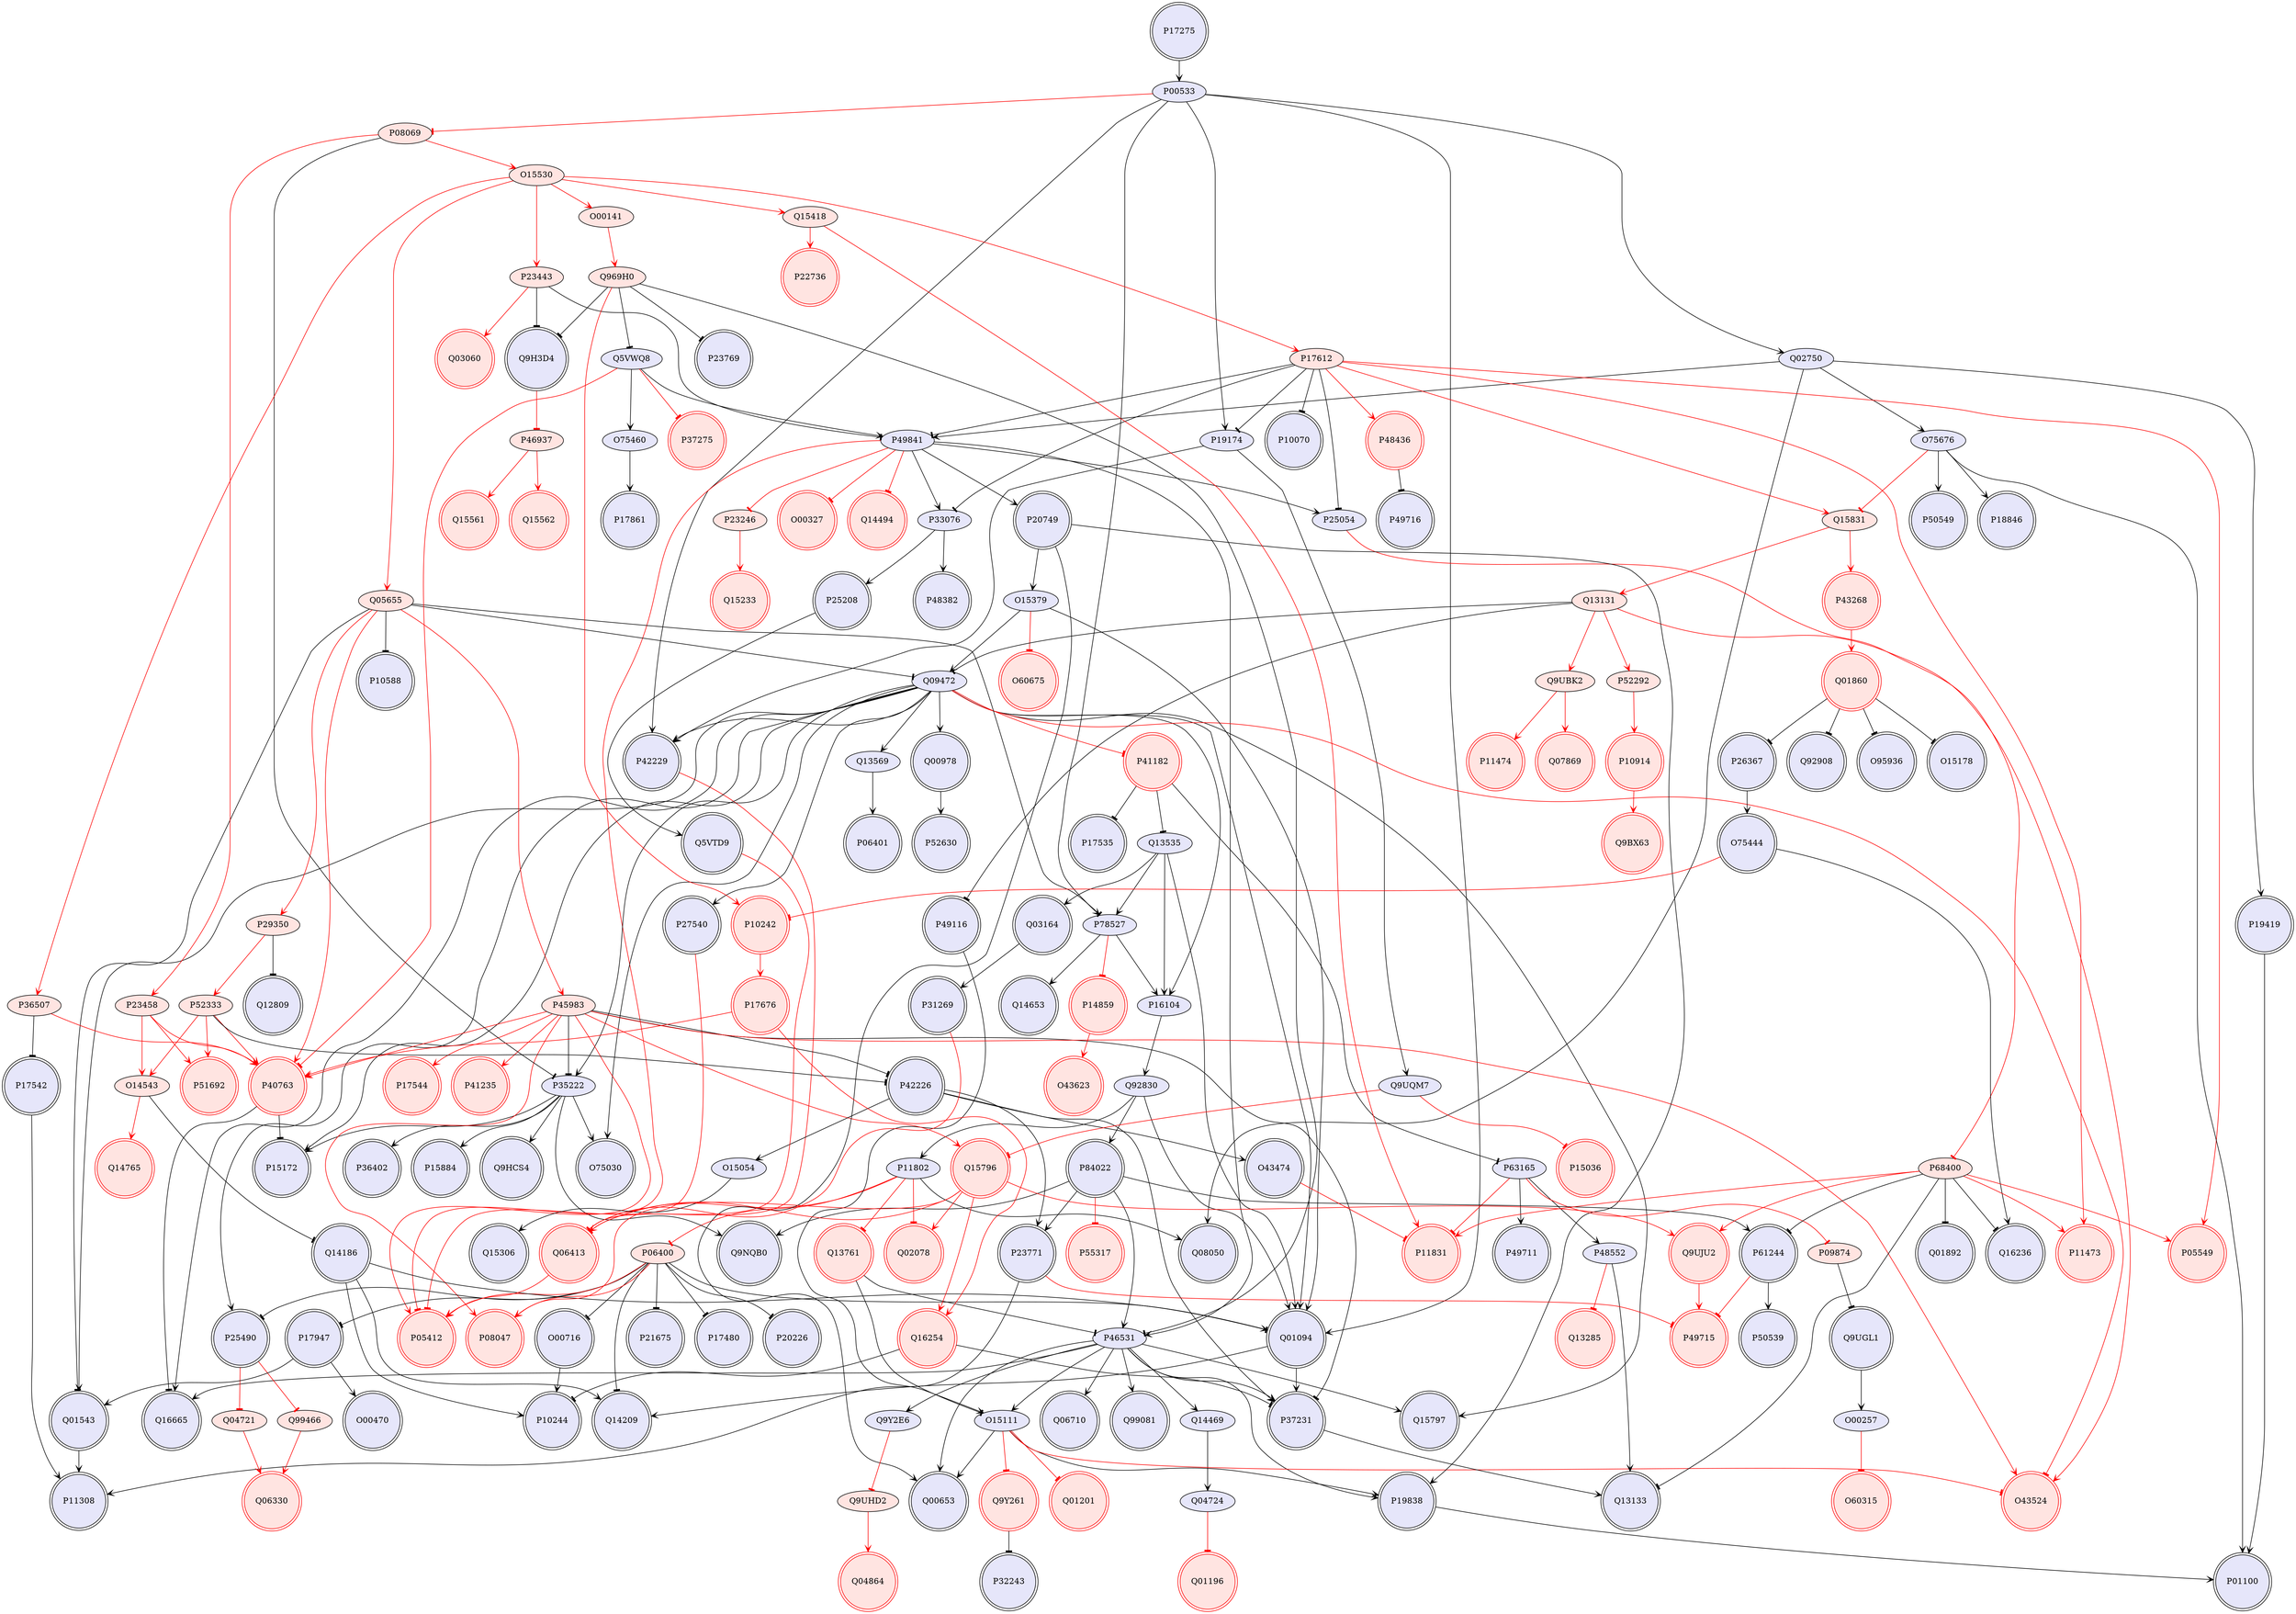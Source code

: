 digraph {

P00533->P19174 [penwidth=1, color=black, arrowhead="vee"]
P00533->Q02750 [penwidth=1, color=black, arrowhead="vee"]
P00533->Q01094 [penwidth=1, color=black, arrowhead="vee"]
P00533->P42229 [penwidth=1, color=black, arrowhead="vee"]
P00533->P78527 [penwidth=1, color=black, arrowhead="vee"]
P17275->P00533 [penwidth=1, color=black, arrowhead="vee"]
P17612->P25054 [penwidth=1, color=black, arrowhead="tee"]
P17612->P10070 [penwidth=1, color=black, arrowhead="tee"]
P17612->P19174 [penwidth=1, color=black, arrowhead="tee"]
P17612->P49841 [penwidth=1, color=black, arrowhead="tee"]
P17612->P33076 [penwidth=1, color=black, arrowhead="tee"]
P46531->Q14469 [penwidth=1, color=black, arrowhead="vee"]
Q14469->Q04724 [penwidth=1, color=black, arrowhead="vee"]
O75460->P17861 [penwidth=1, color=black, arrowhead="vee"]
Q02750->Q08050 [penwidth=1, color=black, arrowhead="vee"]
P11802->Q08050 [penwidth=1, color=black, arrowhead="vee"]
O15111->Q00653 [penwidth=1, color=black, arrowhead="vee"]
P49116->O15111 [penwidth=1, color=black, arrowhead="vee"]
O15111->P19838 [penwidth=1, color=black, arrowhead="vee"]
P46531->O15111 [penwidth=1, color=black, arrowhead="vee"]
Q09472->P16104 [penwidth=1, color=black, arrowhead="vee"]
Q13535->P16104 [penwidth=1, color=black, arrowhead="vee"]
P78527->P16104 [penwidth=1, color=black, arrowhead="vee"]
P16104->Q92830 [penwidth=1, color=black, arrowhead="vee"]
Q09472->P35222 [penwidth=1, color=black, arrowhead="vee"]
Q09472->Q15797 [penwidth=1, color=black, arrowhead="vee"]
Q09472->P27540 [penwidth=1, color=black, arrowhead="vee"]
Q09472->P25490 [penwidth=1, color=black, arrowhead="vee"]
O15379->Q09472 [penwidth=1, color=black, arrowhead="vee"]
Q09472->P15172 [penwidth=1, color=black, arrowhead="vee"]
Q09472->Q01543 [penwidth=1, color=black, arrowhead="vee"]
Q09472->Q01094 [penwidth=1, color=black, arrowhead="vee"]
Q09472->O75030 [penwidth=1, color=black, arrowhead="vee"]
Q09472->P42229 [penwidth=1, color=black, arrowhead="vee"]
Q09472->Q16665 [penwidth=1, color=black, arrowhead="vee"]
Q05655->Q09472 [penwidth=1, color=black, arrowhead="tee"]
Q09472->Q13569 [penwidth=1, color=black, arrowhead="vee"]
Q13131->Q09472 [penwidth=1, color=black, arrowhead="tee"]
Q09472->Q00978 [penwidth=1, color=black, arrowhead="vee"]
P36507->P17542 [penwidth=1, color=black, arrowhead="tee"]
P35222->Q9NQB0 [penwidth=1, color=black, arrowhead="vee"]
P35222->P15172 [penwidth=1, color=black, arrowhead="vee"]
P45983->P35222 [penwidth=1, color=black, arrowhead="tee"]
P35222->O75030 [penwidth=1, color=black, arrowhead="vee"]
P35222->P36402 [penwidth=1, color=black, arrowhead="vee"]
P08069->P35222 [penwidth=1, color=black, arrowhead="tee"]
P35222->P15884 [penwidth=1, color=black, arrowhead="vee"]
P35222->Q9HCS4 [penwidth=1, color=black, arrowhead="vee"]
P20749->Q00653 [penwidth=1, color=black, arrowhead="vee"]
P40763->P15172 [penwidth=1, color=black, arrowhead="tee"]
P40763->Q16665 [penwidth=1, color=black, arrowhead="tee"]
P46531->Q15797 [penwidth=1, color=black, arrowhead="vee"]
O00716->P10244 [penwidth=1, color=black, arrowhead="vee"]
Q16254->P10244 [penwidth=1, color=black, arrowhead="tee"]
Q13131->P49116 [penwidth=1, color=black, arrowhead="tee"]
Q9Y261->P32243 [penwidth=1, color=black, arrowhead="tee"]
P20749->P19838 [penwidth=1, color=black, arrowhead="vee"]
P46531->P19838 [penwidth=1, color=black, arrowhead="vee"]
P19838->P01100 [penwidth=1, color=black, arrowhead="vee"]
P63165->P49711 [penwidth=1, color=black, arrowhead="vee"]
Q5VWQ8->O75460 [penwidth=1, color=black, arrowhead="vee"]
P06400->P25490 [penwidth=1, color=black, arrowhead="tee"]
P49841->P25054 [penwidth=1, color=black, arrowhead="vee"]
P45983->P37231 [penwidth=1, color=black, arrowhead="tee"]
P37231->Q13133 [penwidth=1, color=black, arrowhead="vee"]
P63165->P48552 [penwidth=1, color=black, arrowhead="vee"]
P48552->Q13133 [penwidth=1, color=black, arrowhead="vee"]
Q00978->P52630 [penwidth=1, color=black, arrowhead="vee"]
P06400->O00716 [penwidth=1, color=black, arrowhead="tee"]
O14543->Q14186 [penwidth=1, color=black, arrowhead="tee"]
Q01094->Q14209 [penwidth=1, color=black, arrowhead="vee"]
P06400->Q14209 [penwidth=1, color=black, arrowhead="tee"]
Q14186->Q14209 [penwidth=1, color=black, arrowhead="vee"]
P29350->Q12809 [penwidth=1, color=black, arrowhead="tee"]
O75676->P18846 [penwidth=1, color=black, arrowhead="vee"]
Q02750->O75676 [penwidth=1, color=black, arrowhead="vee"]
O75676->P01100 [penwidth=1, color=black, arrowhead="vee"]
O75676->P50549 [penwidth=1, color=black, arrowhead="vee"]
P84022->Q9NQB0 [penwidth=1, color=black, arrowhead="vee"]
P06400->P20226 [penwidth=1, color=black, arrowhead="tee"]
P20749->O15379 [penwidth=1, color=black, arrowhead="vee"]
O15379->Q01094 [penwidth=1, color=black, arrowhead="vee"]
P78527->Q14653 [penwidth=1, color=black, arrowhead="vee"]
P23443->Q9H3D4 [penwidth=1, color=black, arrowhead="tee"]
Q969H0->Q9H3D4 [penwidth=1, color=black, arrowhead="tee"]
P45983->P42226 [penwidth=1, color=black, arrowhead="tee"]
Q13535->Q01094 [penwidth=1, color=black, arrowhead="vee"]
Q13535->P78527 [penwidth=1, color=black, arrowhead="vee"]
Q13535->Q03164 [penwidth=1, color=black, arrowhead="vee"]
P41182->Q13535 [penwidth=1, color=black, arrowhead="tee"]
O75444->Q16236 [penwidth=1, color=black, arrowhead="vee"]
P26367->O75444 [penwidth=1, color=black, arrowhead="vee"]
P42226->P23771 [penwidth=1, color=black, arrowhead="vee"]
P84022->P23771 [penwidth=1, color=black, arrowhead="vee"]
P68400->P61244 [penwidth=1, color=black, arrowhead="tee"]
P84022->P61244 [penwidth=1, color=black, arrowhead="vee"]
P61244->P50539 [penwidth=1, color=black, arrowhead="vee"]
P19174->Q9UQM7 [penwidth=1, color=black, arrowhead="vee"]
P52333->P42226 [penwidth=1, color=black, arrowhead="tee"]
Q05655->Q01543 [penwidth=1, color=black, arrowhead="tee"]
P19174->P42229 [penwidth=1, color=black, arrowhead="vee"]
P33076->P25208 [penwidth=1, color=black, arrowhead="vee"]
P68400->Q16236 [penwidth=1, color=black, arrowhead="tee"]
P68400->Q13133 [penwidth=1, color=black, arrowhead="tee"]
P68400->Q01892 [penwidth=1, color=black, arrowhead="tee"]
P49841->P20749 [penwidth=1, color=black, arrowhead="vee"]
Q02750->P49841 [penwidth=1, color=black, arrowhead="vee"]
Q02750->P19419 [penwidth=1, color=black, arrowhead="vee"]
P06400->Q01094 [penwidth=1, color=black, arrowhead="tee"]
Q92830->Q01094 [penwidth=1, color=black, arrowhead="vee"]
Q14186->Q01094 [penwidth=1, color=black, arrowhead="vee"]
P46531->Q06710 [penwidth=1, color=black, arrowhead="vee"]
Q13761->P46531 [penwidth=1, color=black, arrowhead="tee"]
Q969H0->P46531 [penwidth=1, color=black, arrowhead="tee"]
P46531->Q16665 [penwidth=1, color=black, arrowhead="vee"]
P84022->P46531 [penwidth=1, color=black, arrowhead="vee"]
P49841->P46531 [penwidth=1, color=black, arrowhead="vee"]
P46531->Q9Y2E6 [penwidth=1, color=black, arrowhead="vee"]
P23443->P49841 [penwidth=1, color=black, arrowhead="tee"]
P06400->P17947 [penwidth=1, color=black, arrowhead="tee"]
P06400->P21675 [penwidth=1, color=black, arrowhead="tee"]
P06400->P17480 [penwidth=1, color=black, arrowhead="tee"]
Q969H0->Q5VWQ8 [penwidth=1, color=black, arrowhead="tee"]
Q969H0->P23769 [penwidth=1, color=black, arrowhead="tee"]
Q13569->P06401 [penwidth=1, color=black, arrowhead="vee"]
Q05655->P78527 [penwidth=1, color=black, arrowhead="tee"]
Q92830->P84022 [penwidth=1, color=black, arrowhead="vee"]
Q03164->P31269 [penwidth=1, color=black, arrowhead="vee"]
P09874->Q9UGL1 [penwidth=1, color=black, arrowhead="tee"]
Q05655->P10588 [penwidth=1, color=black, arrowhead="tee"]
P41182->P17535 [penwidth=1, color=black, arrowhead="tee"]
P19419->P01100 [penwidth=1, color=black, arrowhead="vee"]
Q5VWQ8->P49841 [penwidth=1, color=black, arrowhead="vee"]
P49841->P33076 [penwidth=1, color=black, arrowhead="vee"]
Q9UGL1->O00257 [penwidth=1, color=black, arrowhead="vee"]
Q92830->P11802 [penwidth=1, color=black, arrowhead="vee"]
P33076->P48382 [penwidth=1, color=black, arrowhead="vee"]
P23771->P11308 [penwidth=1, color=black, arrowhead="vee"]
Q01094->P37231 [penwidth=1, color=black, arrowhead="vee"]
Q01860->Q92908 [penwidth=1, color=black, arrowhead="tee"]
P17542->P11308 [penwidth=1, color=black, arrowhead="vee"]
Q01860->O95936 [penwidth=1, color=black, arrowhead="tee"]
Q01860->P26367 [penwidth=1, color=black, arrowhead="tee"]
Q01860->O15178 [penwidth=1, color=black, arrowhead="tee"]
P17947->Q01543 [penwidth=1, color=black, arrowhead="vee"]
Q01543->P11308 [penwidth=1, color=black, arrowhead="vee"]
P25208->Q5VTD9 [penwidth=1, color=black, arrowhead="vee"]
Q13761->O15111 [penwidth=1, color=black, arrowhead="tee"]
O15054->Q15306 [penwidth=1, color=black, arrowhead="vee"]
P46531->Q99081 [penwidth=1, color=black, arrowhead="vee"]
P17947->O00470 [penwidth=1, color=black, arrowhead="vee"]
Q16254->P37231 [penwidth=1, color=black, arrowhead="tee"]
P48436->P49716 [penwidth=1, color=black, arrowhead="tee"]
P46531->Q00653 [penwidth=1, color=black, arrowhead="vee"]
P42226->P37231 [penwidth=1, color=black, arrowhead="vee"]
P46531->P37231 [penwidth=1, color=black, arrowhead="vee"]
Q14186->P10244 [penwidth=1, color=black, arrowhead="vee"]
P42226->O15054 [penwidth=1, color=black, arrowhead="vee"]
P42226->O43474 [penwidth=1, color=black, arrowhead="vee"]
P41182->P63165 [penwidth=1, color=black, arrowhead="tee"]
P00533->P08069 [penwidth=1, color=red, arrowhead="tee"]
P17612->Q15831 [penwidth=1, color=red, arrowhead="vee"]
O15530->P17612 [penwidth=1, color=red, arrowhead="vee"]
P17612->P48436 [penwidth=1, color=red, arrowhead="vee"]
P17612->P11473 [penwidth=1, color=red, arrowhead="vee"]
P17612->P05549 [penwidth=1, color=red, arrowhead="vee"]
O15111->Q01201 [penwidth=1, color=red, arrowhead="tee"]
O15111->O43524 [penwidth=1, color=red, arrowhead="tee"]
O15111->Q9Y261 [penwidth=1, color=red, arrowhead="tee"]
P78527->P14859 [penwidth=1, color=red, arrowhead="tee"]
Q09472->O43524 [penwidth=1, color=red, arrowhead="tee"]
Q09472->P41182 [penwidth=1, color=red, arrowhead="tee"]
P49841->O00327 [penwidth=1, color=red, arrowhead="tee"]
P36507->P40763 [penwidth=1, color=red, arrowhead="vee"]
O15530->P36507 [penwidth=1, color=red, arrowhead="vee"]
Q15796->Q9UJU2 [penwidth=1, color=red, arrowhead="vee"]
P45983->Q15796 [penwidth=1, color=red, arrowhead="vee"]
Q9UQM7->Q15796 [penwidth=1, color=red, arrowhead="tee"]
Q15796->Q02078 [penwidth=1, color=red, arrowhead="vee"]
Q15796->P08047 [penwidth=1, color=red, arrowhead="vee"]
Q15796->Q16254 [penwidth=1, color=red, arrowhead="vee"]
Q15796->Q06413 [penwidth=1, color=red, arrowhead="vee"]
P52333->P51692 [penwidth=1, color=red, arrowhead="vee"]
P45983->P40763 [penwidth=1, color=red, arrowhead="vee"]
P17676->P40763 [penwidth=1, color=red, arrowhead="vee"]
P52333->P40763 [penwidth=1, color=red, arrowhead="vee"]
Q05655->P40763 [penwidth=1, color=red, arrowhead="vee"]
Q5VWQ8->P40763 [penwidth=1, color=red, arrowhead="tee"]
Q9H3D4->P46937 [penwidth=1, color=red, arrowhead="tee"]
P46937->Q15562 [penwidth=1, color=red, arrowhead="vee"]
P46937->Q15561 [penwidth=1, color=red, arrowhead="vee"]
P23771->P49715 [penwidth=1, color=red, arrowhead="tee"]
P61244->P49715 [penwidth=1, color=red, arrowhead="tee"]
P25490->Q04721 [penwidth=1, color=red, arrowhead="tee"]
P25054->P68400 [penwidth=1, color=red, arrowhead="tee"]
P23246->Q15233 [penwidth=1, color=red, arrowhead="vee"]
P48552->Q13285 [penwidth=1, color=red, arrowhead="tee"]
O14543->Q14765 [penwidth=1, color=red, arrowhead="vee"]
P52333->O14543 [penwidth=1, color=red, arrowhead="vee"]
Q15418->P11831 [penwidth=1, color=red, arrowhead="vee"]
O15530->Q15418 [penwidth=1, color=red, arrowhead="vee"]
Q15418->P22736 [penwidth=1, color=red, arrowhead="vee"]
O75676->Q15831 [penwidth=1, color=red, arrowhead="tee"]
Q15831->Q13131 [penwidth=1, color=red, arrowhead="vee"]
Q15831->P43268 [penwidth=1, color=red, arrowhead="vee"]
P29350->P52333 [penwidth=1, color=red, arrowhead="vee"]
Q05655->P29350 [penwidth=1, color=red, arrowhead="vee"]
O43474->P11831 [penwidth=1, color=red, arrowhead="tee"]
O15379->O60675 [penwidth=1, color=red, arrowhead="tee"]
P68400->Q9UJU2 [penwidth=1, color=red, arrowhead="vee"]
P45983->P05412 [penwidth=1, color=red, arrowhead="vee"]
P06400->P05412 [penwidth=1, color=red, arrowhead="vee"]
P49841->P05412 [penwidth=1, color=red, arrowhead="tee"]
O75444->P10242 [penwidth=1, color=red, arrowhead="tee"]
Q969H0->P10242 [penwidth=1, color=red, arrowhead="vee"]
P10242->P17676 [penwidth=1, color=red, arrowhead="vee"]
P63165->P11831 [penwidth=1, color=red, arrowhead="tee"]
P63165->P09874 [penwidth=1, color=red, arrowhead="tee"]
Q04721->Q06330 [penwidth=1, color=red, arrowhead="vee"]
Q05655->P45983 [penwidth=1, color=red, arrowhead="vee"]
P45983->O43524 [penwidth=1, color=red, arrowhead="vee"]
P45983->P08047 [penwidth=1, color=red, arrowhead="vee"]
P45983->P17544 [penwidth=1, color=red, arrowhead="vee"]
P45983->P41235 [penwidth=1, color=red, arrowhead="vee"]
O15530->O00141 [penwidth=1, color=red, arrowhead="vee"]
O00141->Q969H0 [penwidth=1, color=red, arrowhead="vee"]
P68400->P11831 [penwidth=1, color=red, arrowhead="vee"]
O15530->P23443 [penwidth=1, color=red, arrowhead="vee"]
P08069->O15530 [penwidth=1, color=red, arrowhead="vee"]
O15530->Q05655 [penwidth=1, color=red, arrowhead="vee"]
Q9UQM7->P15036 [penwidth=1, color=red, arrowhead="tee"]
P52292->P10914 [penwidth=1, color=red, arrowhead="vee"]
Q13131->P52292 [penwidth=1, color=red, arrowhead="vee"]
P68400->P11473 [penwidth=1, color=red, arrowhead="vee"]
P68400->P05549 [penwidth=1, color=red, arrowhead="vee"]
P10914->Q9BX63 [penwidth=1, color=red, arrowhead="vee"]
P11802->Q13761 [penwidth=1, color=red, arrowhead="tee"]
P23443->Q03060 [penwidth=1, color=red, arrowhead="vee"]
P06400->P08047 [penwidth=1, color=red, arrowhead="vee"]
P11802->P06400 [penwidth=1, color=red, arrowhead="tee"]
Q9UBK2->Q07869 [penwidth=1, color=red, arrowhead="vee"]
Q13131->Q9UBK2 [penwidth=1, color=red, arrowhead="vee"]
Q9UBK2->P11474 [penwidth=1, color=red, arrowhead="vee"]
P11802->Q02078 [penwidth=1, color=red, arrowhead="tee"]
P49841->P23246 [penwidth=1, color=red, arrowhead="tee"]
P17676->Q16254 [penwidth=1, color=red, arrowhead="vee"]
Q9UHD2->Q04864 [penwidth=1, color=red, arrowhead="vee"]
P84022->P55317 [penwidth=1, color=red, arrowhead="tee"]
Q13131->O43524 [penwidth=1, color=red, arrowhead="vee"]
Q04724->Q01196 [penwidth=1, color=red, arrowhead="tee"]
Q9Y2E6->Q9UHD2 [penwidth=1, color=red, arrowhead="tee"]
P49841->Q14494 [penwidth=1, color=red, arrowhead="tee"]
P11802->Q06413 [penwidth=1, color=red, arrowhead="tee"]
O00257->O60315 [penwidth=1, color=red, arrowhead="tee"]
P14859->O43623 [penwidth=1, color=red, arrowhead="vee"]
Q06413->P05412 [penwidth=1, color=red, arrowhead="vee"]
P27540->P05412 [penwidth=1, color=red, arrowhead="tee"]
Q9UJU2->P49715 [penwidth=1, color=red, arrowhead="vee"]
P43268->Q01860 [penwidth=1, color=red, arrowhead="vee"]
P42229->Q06413 [penwidth=1, color=red, arrowhead="tee"]
Q5VTD9->Q06413 [penwidth=1, color=red, arrowhead="tee"]
P31269->Q06413 [penwidth=1, color=red, arrowhead="tee"]
Q5VWQ8->P37275 [penwidth=1, color=red, arrowhead="tee"]
P23458->P51692 [penwidth=1, color=red, arrowhead="vee"]
P23458->P40763 [penwidth=1, color=red, arrowhead="vee"]
P25490->Q99466 [penwidth=1, color=red, arrowhead="tee"]
P23458->O14543 [penwidth=1, color=red, arrowhead="vee"]
Q99466->Q06330 [penwidth=1, color=red, arrowhead="vee"]
P08069->P23458 [penwidth=1, color=red, arrowhead="vee"]
P17275 [style=filled, color=black, fillcolor=lavender, shape=invhouse];
P27540 [style=filled, color=black, fillcolor=lavender, shape=doublecircle];
O00327 [style=filled, color=red, fillcolor=mistyrose, shape=doublecircle];
P18846 [style=filled, color=black, fillcolor=lavender, shape=doublecircle];
P17544 [style=filled, color=red, fillcolor=mistyrose, shape=doublecircle];
Q9BX63 [style=filled, color=red, fillcolor=mistyrose, shape=doublecircle];
P20749 [style=filled, color=black, fillcolor=lavender, shape=doublecircle];
P41182 [style=filled, color=red, fillcolor=mistyrose, shape=doublecircle];
P49715 [style=filled, color=red, fillcolor=mistyrose, shape=doublecircle];
P17676 [style=filled, color=red, fillcolor=mistyrose, shape=doublecircle];
P49716 [style=filled, color=black, fillcolor=lavender, shape=doublecircle];
Q03060 [style=filled, color=red, fillcolor=mistyrose, shape=doublecircle];
P49711 [style=filled, color=black, fillcolor=lavender, shape=doublecircle];
Q01094 [style=filled, color=black, fillcolor=lavender, shape=doublecircle];
Q14209 [style=filled, color=black, fillcolor=lavender, shape=doublecircle];
O00716 [style=filled, color=black, fillcolor=lavender, shape=doublecircle];
Q16254 [style=filled, color=red, fillcolor=mistyrose, shape=doublecircle];
P19419 [style=filled, color=black, fillcolor=lavender, shape=doublecircle];
O95936 [style=filled, color=black, fillcolor=lavender, shape=doublecircle];
P11308 [style=filled, color=black, fillcolor=lavender, shape=doublecircle];
Q12809 [style=filled, color=black, fillcolor=lavender, shape=doublecircle];
P11474 [style=filled, color=red, fillcolor=mistyrose, shape=doublecircle];
P15036 [style=filled, color=red, fillcolor=mistyrose, shape=doublecircle];
P50549 [style=filled, color=black, fillcolor=lavender, shape=doublecircle];
P43268 [style=filled, color=red, fillcolor=mistyrose, shape=doublecircle];
Q01543 [style=filled, color=black, fillcolor=lavender, shape=doublecircle];
P01100 [style=filled, color=black, fillcolor=lavender, shape=doublecircle];
P55317 [style=filled, color=red, fillcolor=mistyrose, shape=doublecircle];
Q9Y261 [style=filled, color=red, fillcolor=mistyrose, shape=doublecircle];
Q08050 [style=filled, color=black, fillcolor=lavender, shape=doublecircle];
O43524 [style=filled, color=red, fillcolor=mistyrose, shape=doublecircle];
P23769 [style=filled, color=black, fillcolor=lavender, shape=doublecircle];
P23771 [style=filled, color=black, fillcolor=lavender, shape=doublecircle];
Q92908 [style=filled, color=black, fillcolor=lavender, shape=doublecircle];
Q5VTD9 [style=filled, color=black, fillcolor=lavender, shape=doublecircle];
P10070 [style=filled, color=black, fillcolor=lavender, shape=doublecircle];
Q16665 [style=filled, color=black, fillcolor=lavender, shape=doublecircle];
P41235 [style=filled, color=red, fillcolor=mistyrose, shape=doublecircle];
P31269 [style=filled, color=black, fillcolor=lavender, shape=doublecircle];
P10914 [style=filled, color=red, fillcolor=mistyrose, shape=doublecircle];
Q14653 [style=filled, color=black, fillcolor=lavender, shape=doublecircle];
Q15306 [style=filled, color=black, fillcolor=lavender, shape=doublecircle];
Q00978 [style=filled, color=black, fillcolor=lavender, shape=doublecircle];
P05412 [style=filled, color=red, fillcolor=mistyrose, shape=doublecircle];
P17275 [style=filled, color=black, fillcolor=lavender, shape=doublecircle];
P17535 [style=filled, color=black, fillcolor=lavender, shape=doublecircle];
Q9UGL1 [style=filled, color=black, fillcolor=lavender, shape=doublecircle];
O43474 [style=filled, color=black, fillcolor=lavender, shape=doublecircle];
Q03164 [style=filled, color=black, fillcolor=lavender, shape=doublecircle];
Q9UJU2 [style=filled, color=red, fillcolor=mistyrose, shape=doublecircle];
O75444 [style=filled, color=black, fillcolor=lavender, shape=doublecircle];
O60675 [style=filled, color=red, fillcolor=mistyrose, shape=doublecircle];
P61244 [style=filled, color=black, fillcolor=lavender, shape=doublecircle];
Q02078 [style=filled, color=red, fillcolor=mistyrose, shape=doublecircle];
Q06413 [style=filled, color=red, fillcolor=mistyrose, shape=doublecircle];
O00470 [style=filled, color=black, fillcolor=lavender, shape=doublecircle];
O75030 [style=filled, color=black, fillcolor=lavender, shape=doublecircle];
P50539 [style=filled, color=black, fillcolor=lavender, shape=doublecircle];
P10242 [style=filled, color=red, fillcolor=mistyrose, shape=doublecircle];
P10244 [style=filled, color=black, fillcolor=lavender, shape=doublecircle];
P15172 [style=filled, color=black, fillcolor=lavender, shape=doublecircle];
Q16236 [style=filled, color=black, fillcolor=lavender, shape=doublecircle];
P19838 [style=filled, color=black, fillcolor=lavender, shape=doublecircle];
Q00653 [style=filled, color=black, fillcolor=lavender, shape=doublecircle];
P25208 [style=filled, color=black, fillcolor=lavender, shape=doublecircle];
Q15233 [style=filled, color=red, fillcolor=mistyrose, shape=doublecircle];
Q13133 [style=filled, color=black, fillcolor=lavender, shape=doublecircle];
P49116 [style=filled, color=black, fillcolor=lavender, shape=doublecircle];
P10588 [style=filled, color=black, fillcolor=lavender, shape=doublecircle];
P22736 [style=filled, color=red, fillcolor=mistyrose, shape=doublecircle];
Q13285 [style=filled, color=red, fillcolor=mistyrose, shape=doublecircle];
Q14494 [style=filled, color=red, fillcolor=mistyrose, shape=doublecircle];
P32243 [style=filled, color=black, fillcolor=lavender, shape=doublecircle];
P26367 [style=filled, color=black, fillcolor=lavender, shape=doublecircle];
Q06710 [style=filled, color=black, fillcolor=lavender, shape=doublecircle];
P06401 [style=filled, color=black, fillcolor=lavender, shape=doublecircle];
P14859 [style=filled, color=red, fillcolor=mistyrose, shape=doublecircle];
Q01860 [style=filled, color=red, fillcolor=mistyrose, shape=doublecircle];
Q07869 [style=filled, color=red, fillcolor=mistyrose, shape=doublecircle];
P37231 [style=filled, color=black, fillcolor=lavender, shape=doublecircle];
Q06330 [style=filled, color=red, fillcolor=mistyrose, shape=doublecircle];
Q04864 [style=filled, color=red, fillcolor=mistyrose, shape=doublecircle];
Q01201 [style=filled, color=red, fillcolor=mistyrose, shape=doublecircle];
P48382 [style=filled, color=black, fillcolor=lavender, shape=doublecircle];
Q01196 [style=filled, color=red, fillcolor=mistyrose, shape=doublecircle];
Q13761 [style=filled, color=red, fillcolor=mistyrose, shape=doublecircle];
Q15797 [style=filled, color=black, fillcolor=lavender, shape=doublecircle];
Q15796 [style=filled, color=red, fillcolor=mistyrose, shape=doublecircle];
P84022 [style=filled, color=black, fillcolor=lavender, shape=doublecircle];
O43623 [style=filled, color=red, fillcolor=mistyrose, shape=doublecircle];
P48436 [style=filled, color=red, fillcolor=mistyrose, shape=doublecircle];
P08047 [style=filled, color=red, fillcolor=mistyrose, shape=doublecircle];
P17947 [style=filled, color=black, fillcolor=lavender, shape=doublecircle];
Q01892 [style=filled, color=black, fillcolor=lavender, shape=doublecircle];
P11831 [style=filled, color=red, fillcolor=mistyrose, shape=doublecircle];
P52630 [style=filled, color=black, fillcolor=lavender, shape=doublecircle];
P40763 [style=filled, color=red, fillcolor=mistyrose, shape=doublecircle];
Q14765 [style=filled, color=red, fillcolor=mistyrose, shape=doublecircle];
P42229 [style=filled, color=black, fillcolor=lavender, shape=doublecircle];
P51692 [style=filled, color=red, fillcolor=mistyrose, shape=doublecircle];
P42226 [style=filled, color=black, fillcolor=lavender, shape=doublecircle];
O15178 [style=filled, color=black, fillcolor=lavender, shape=doublecircle];
P21675 [style=filled, color=black, fillcolor=lavender, shape=doublecircle];
P17542 [style=filled, color=black, fillcolor=lavender, shape=doublecircle];
P20226 [style=filled, color=black, fillcolor=lavender, shape=doublecircle];
Q99081 [style=filled, color=black, fillcolor=lavender, shape=doublecircle];
Q9HCS4 [style=filled, color=black, fillcolor=lavender, shape=doublecircle];
P15884 [style=filled, color=black, fillcolor=lavender, shape=doublecircle];
P36402 [style=filled, color=black, fillcolor=lavender, shape=doublecircle];
Q9NQB0 [style=filled, color=black, fillcolor=lavender, shape=doublecircle];
Q15562 [style=filled, color=red, fillcolor=mistyrose, shape=doublecircle];
Q15561 [style=filled, color=red, fillcolor=mistyrose, shape=doublecircle];
P05549 [style=filled, color=red, fillcolor=mistyrose, shape=doublecircle];
Q14186 [style=filled, color=black, fillcolor=lavender, shape=doublecircle];
Q9H3D4 [style=filled, color=black, fillcolor=lavender, shape=doublecircle];
P17480 [style=filled, color=black, fillcolor=lavender, shape=doublecircle];
P11473 [style=filled, color=red, fillcolor=mistyrose, shape=doublecircle];
P17861 [style=filled, color=black, fillcolor=lavender, shape=doublecircle];
P25490 [style=filled, color=black, fillcolor=lavender, shape=doublecircle];
P37275 [style=filled, color=red, fillcolor=mistyrose, shape=doublecircle];
O60315 [style=filled, color=red, fillcolor=mistyrose, shape=doublecircle];
P00533 [style=filled, fillcolor=lavender];
P17612 [style=filled, fillcolor=mistyrose];
P46531 [style=filled, fillcolor=lavender];
Q14469 [style=filled, fillcolor=lavender];
O75460 [style=filled, fillcolor=lavender];
Q02750 [style=filled, fillcolor=lavender];
P11802 [style=filled, fillcolor=lavender];
O15111 [style=filled, fillcolor=lavender];
Q09472 [style=filled, fillcolor=lavender];
Q13535 [style=filled, fillcolor=lavender];
P78527 [style=filled, fillcolor=lavender];
P16104 [style=filled, fillcolor=lavender];
O15379 [style=filled, fillcolor=lavender];
Q05655 [style=filled, fillcolor=mistyrose];
Q13131 [style=filled, fillcolor=mistyrose];
P36507 [style=filled, fillcolor=mistyrose];
P35222 [style=filled, fillcolor=lavender];
P45983 [style=filled, fillcolor=mistyrose];
P08069 [style=filled, fillcolor=mistyrose];
P63165 [style=filled, fillcolor=lavender];
Q5VWQ8 [style=filled, fillcolor=lavender];
P06400 [style=filled, fillcolor=mistyrose];
P49841 [style=filled, fillcolor=lavender];
P48552 [style=filled, fillcolor=lavender];
O14543 [style=filled, fillcolor=mistyrose];
P29350 [style=filled, fillcolor=mistyrose];
O75676 [style=filled, fillcolor=lavender];
P23443 [style=filled, fillcolor=mistyrose];
Q969H0 [style=filled, fillcolor=mistyrose];
P68400 [style=filled, fillcolor=mistyrose];
P19174 [style=filled, fillcolor=lavender];
P52333 [style=filled, fillcolor=mistyrose];
P33076 [style=filled, fillcolor=lavender];
Q92830 [style=filled, fillcolor=lavender];
Q13569 [style=filled, fillcolor=lavender];
P09874 [style=filled, fillcolor=mistyrose];
O15054 [style=filled, fillcolor=lavender];
O15530 [style=filled, fillcolor=mistyrose];
Q9UQM7 [style=filled, fillcolor=lavender];
P46937 [style=filled, fillcolor=mistyrose];
P25054 [style=filled, fillcolor=lavender];
P23246 [style=filled, fillcolor=mistyrose];
Q15418 [style=filled, fillcolor=mistyrose];
Q15831 [style=filled, fillcolor=mistyrose];
Q04721 [style=filled, fillcolor=mistyrose];
O00141 [style=filled, fillcolor=mistyrose];
P52292 [style=filled, fillcolor=mistyrose];
Q9UBK2 [style=filled, fillcolor=mistyrose];
Q9UHD2 [style=filled, fillcolor=mistyrose];
Q04724 [style=filled, fillcolor=lavender];
Q9Y2E6 [style=filled, fillcolor=lavender];
O00257 [style=filled, fillcolor=lavender];
P23458 [style=filled, fillcolor=mistyrose];
Q99466 [style=filled, fillcolor=mistyrose];


}

